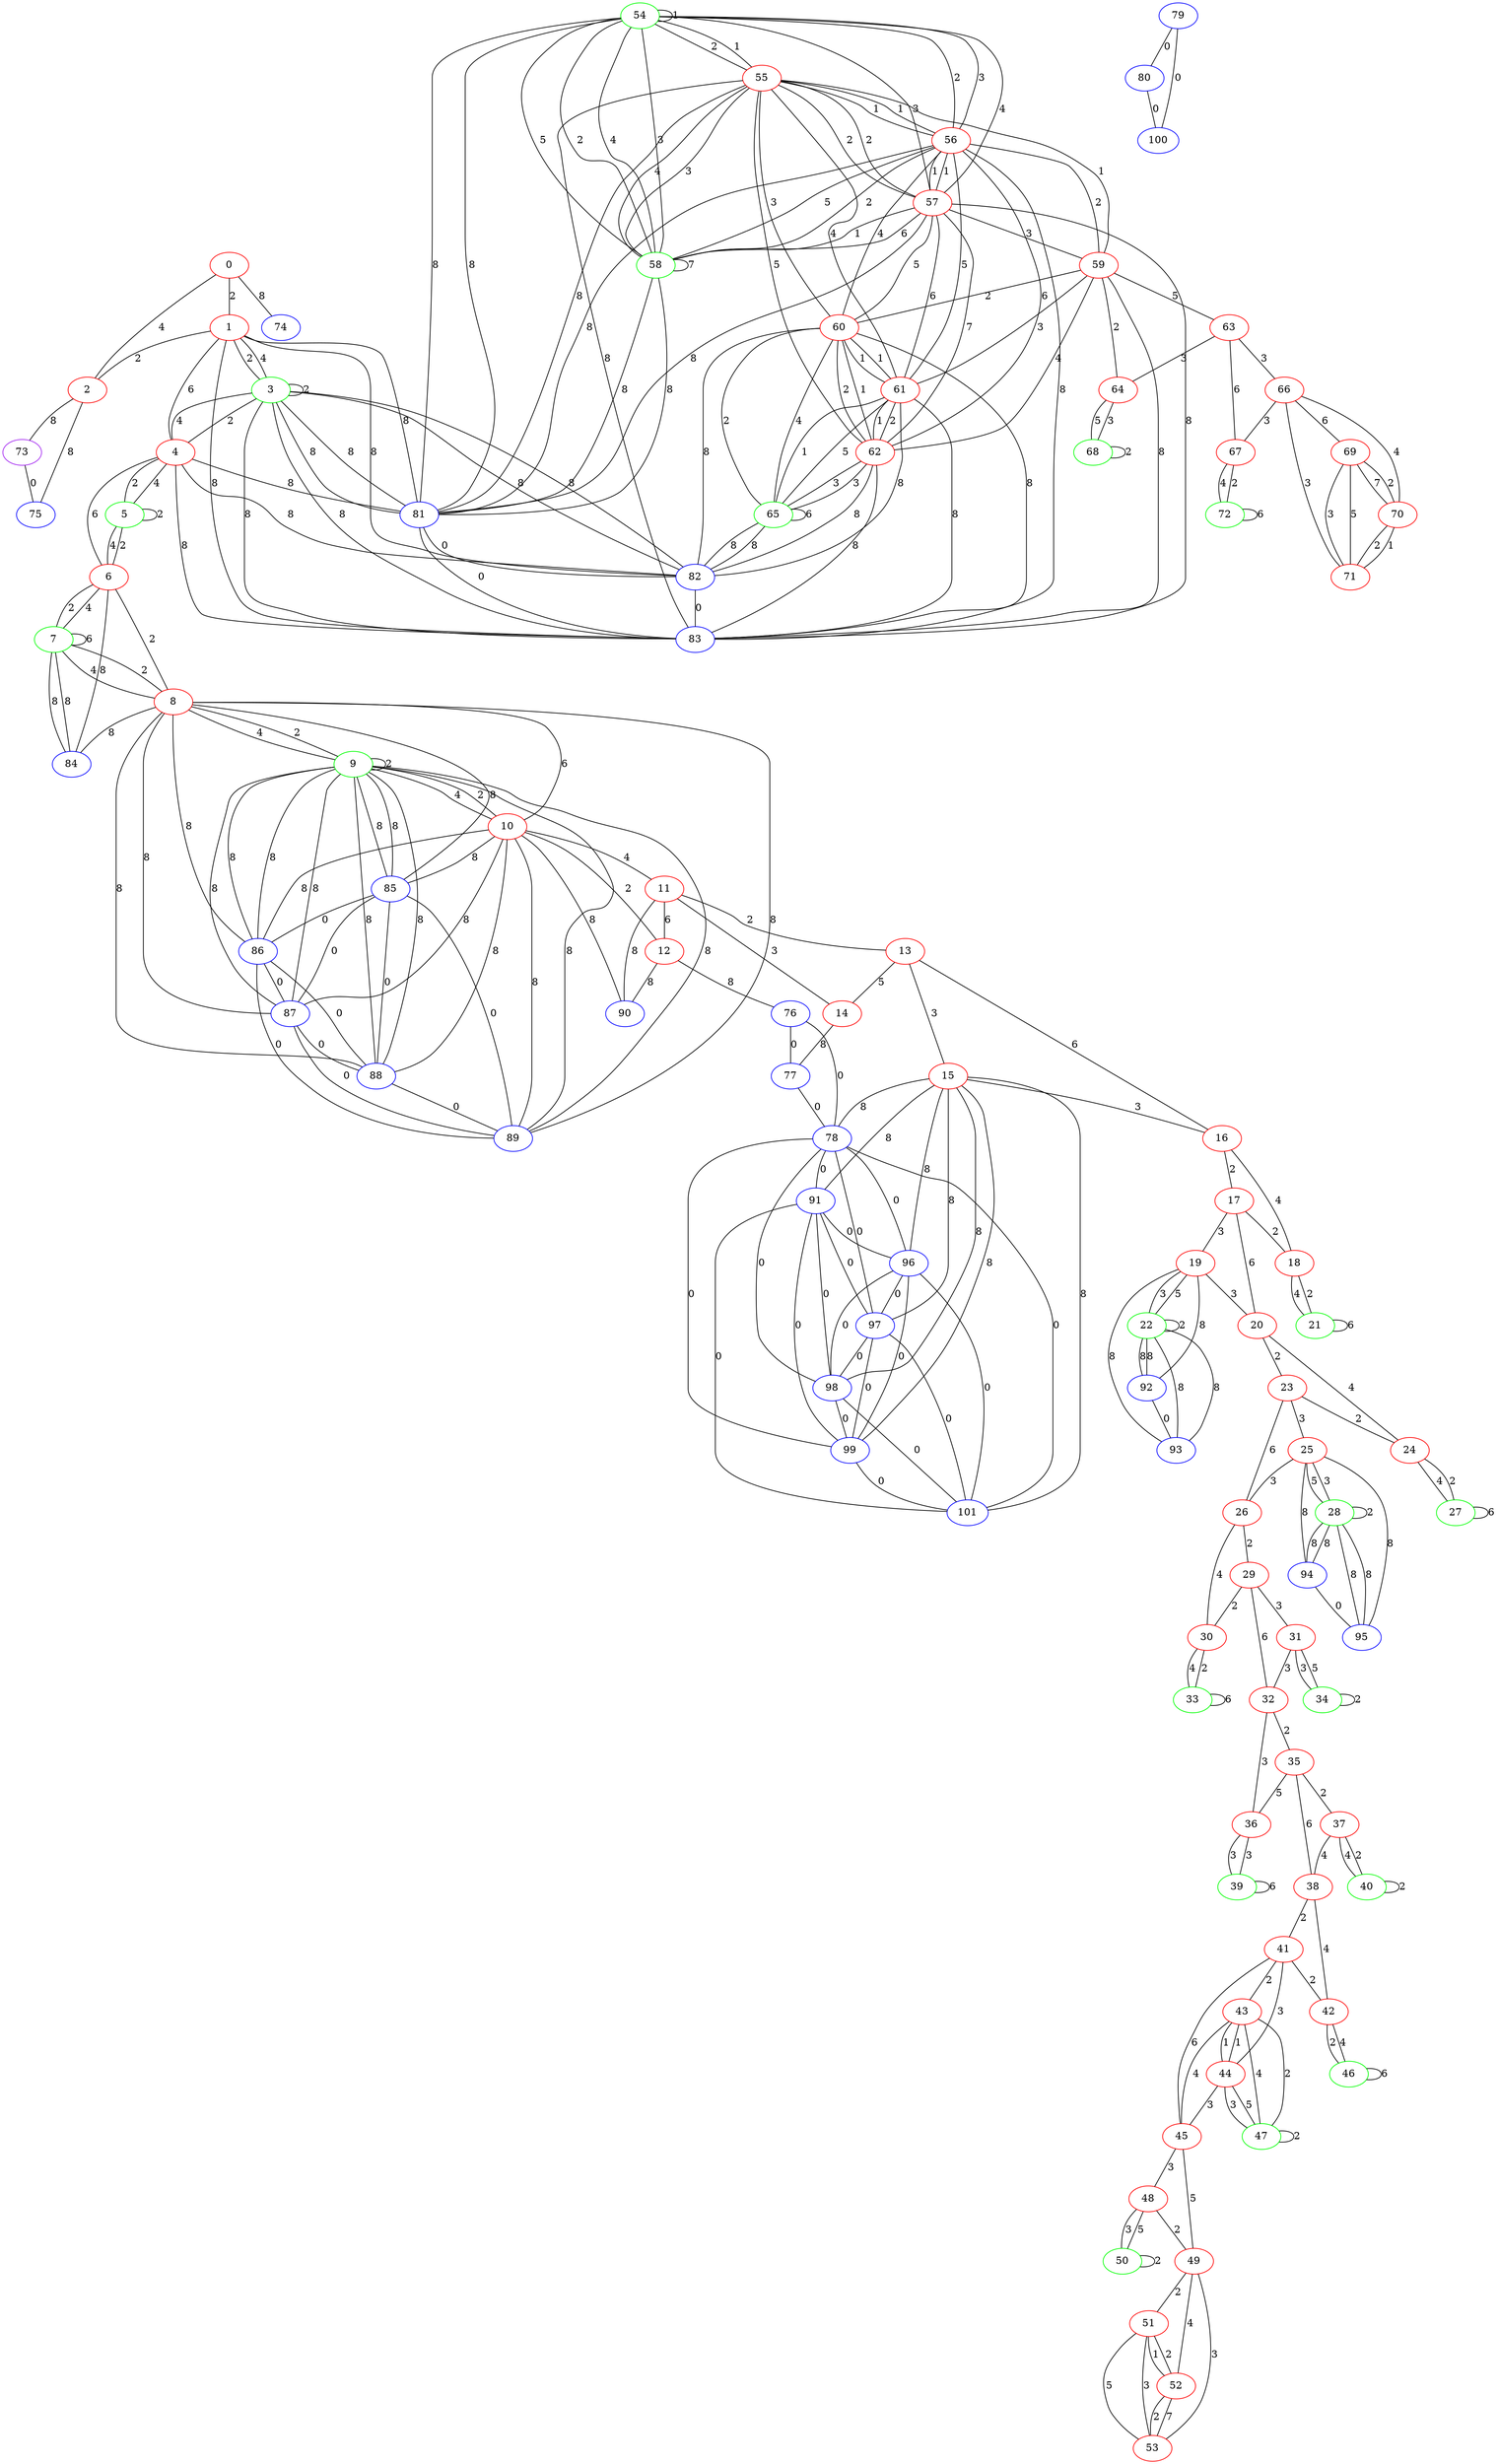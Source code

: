 graph "" {
0 [color=red, weight=1];
1 [color=red, weight=1];
2 [color=red, weight=1];
3 [color=green, weight=2];
4 [color=red, weight=1];
5 [color=green, weight=2];
6 [color=red, weight=1];
7 [color=green, weight=2];
8 [color=red, weight=1];
9 [color=green, weight=2];
10 [color=red, weight=1];
11 [color=red, weight=1];
12 [color=red, weight=1];
13 [color=red, weight=1];
14 [color=red, weight=1];
15 [color=red, weight=1];
16 [color=red, weight=1];
17 [color=red, weight=1];
18 [color=red, weight=1];
19 [color=red, weight=1];
20 [color=red, weight=1];
21 [color=green, weight=2];
22 [color=green, weight=2];
23 [color=red, weight=1];
24 [color=red, weight=1];
25 [color=red, weight=1];
26 [color=red, weight=1];
27 [color=green, weight=2];
28 [color=green, weight=2];
29 [color=red, weight=1];
30 [color=red, weight=1];
31 [color=red, weight=1];
32 [color=red, weight=1];
33 [color=green, weight=2];
34 [color=green, weight=2];
35 [color=red, weight=1];
36 [color=red, weight=1];
37 [color=red, weight=1];
38 [color=red, weight=1];
39 [color=green, weight=2];
40 [color=green, weight=2];
41 [color=red, weight=1];
42 [color=red, weight=1];
43 [color=red, weight=1];
44 [color=red, weight=1];
45 [color=red, weight=1];
46 [color=green, weight=2];
47 [color=green, weight=2];
48 [color=red, weight=1];
49 [color=red, weight=1];
50 [color=green, weight=2];
51 [color=red, weight=1];
52 [color=red, weight=1];
53 [color=red, weight=1];
54 [color=green, weight=2];
55 [color=red, weight=1];
56 [color=red, weight=1];
57 [color=red, weight=1];
58 [color=green, weight=2];
59 [color=red, weight=1];
60 [color=red, weight=1];
61 [color=red, weight=1];
62 [color=red, weight=1];
63 [color=red, weight=1];
64 [color=red, weight=1];
65 [color=green, weight=2];
66 [color=red, weight=1];
67 [color=red, weight=1];
68 [color=green, weight=2];
69 [color=red, weight=1];
70 [color=red, weight=1];
71 [color=red, weight=1];
72 [color=green, weight=2];
73 [color=purple, weight=4];
74 [color=blue, weight=3];
75 [color=blue, weight=3];
76 [color=blue, weight=3];
77 [color=blue, weight=3];
78 [color=blue, weight=3];
79 [color=blue, weight=3];
80 [color=blue, weight=3];
81 [color=blue, weight=3];
82 [color=blue, weight=3];
83 [color=blue, weight=3];
84 [color=blue, weight=3];
85 [color=blue, weight=3];
86 [color=blue, weight=3];
87 [color=blue, weight=3];
88 [color=blue, weight=3];
89 [color=blue, weight=3];
90 [color=blue, weight=3];
91 [color=blue, weight=3];
92 [color=blue, weight=3];
93 [color=blue, weight=3];
94 [color=blue, weight=3];
95 [color=blue, weight=3];
96 [color=blue, weight=3];
97 [color=blue, weight=3];
98 [color=blue, weight=3];
99 [color=blue, weight=3];
100 [color=blue, weight=3];
101 [color=blue, weight=3];
0 -- 1  [key=0, label=2];
0 -- 2  [key=0, label=4];
0 -- 74  [key=0, label=8];
1 -- 2  [key=0, label=2];
1 -- 3  [key=0, label=2];
1 -- 3  [key=1, label=4];
1 -- 4  [key=0, label=6];
1 -- 81  [key=0, label=8];
1 -- 82  [key=0, label=8];
1 -- 83  [key=0, label=8];
2 -- 75  [key=0, label=8];
2 -- 73  [key=0, label=8];
3 -- 3  [key=0, label=2];
3 -- 4  [key=0, label=4];
3 -- 4  [key=1, label=2];
3 -- 81  [key=0, label=8];
3 -- 81  [key=1, label=8];
3 -- 82  [key=0, label=8];
3 -- 82  [key=1, label=8];
3 -- 83  [key=0, label=8];
3 -- 83  [key=1, label=8];
4 -- 5  [key=0, label=2];
4 -- 5  [key=1, label=4];
4 -- 6  [key=0, label=6];
4 -- 81  [key=0, label=8];
4 -- 82  [key=0, label=8];
4 -- 83  [key=0, label=8];
5 -- 5  [key=0, label=2];
5 -- 6  [key=0, label=4];
5 -- 6  [key=1, label=2];
6 -- 8  [key=0, label=2];
6 -- 84  [key=0, label=8];
6 -- 7  [key=0, label=2];
6 -- 7  [key=1, label=4];
7 -- 8  [key=0, label=4];
7 -- 8  [key=1, label=2];
7 -- 84  [key=0, label=8];
7 -- 84  [key=1, label=8];
7 -- 7  [key=0, label=6];
8 -- 9  [key=0, label=2];
8 -- 9  [key=1, label=4];
8 -- 10  [key=0, label=6];
8 -- 84  [key=0, label=8];
8 -- 85  [key=0, label=8];
8 -- 86  [key=0, label=8];
8 -- 87  [key=0, label=8];
8 -- 88  [key=0, label=8];
8 -- 89  [key=0, label=8];
9 -- 9  [key=0, label=2];
9 -- 10  [key=0, label=4];
9 -- 10  [key=1, label=2];
9 -- 85  [key=0, label=8];
9 -- 85  [key=1, label=8];
9 -- 86  [key=0, label=8];
9 -- 86  [key=1, label=8];
9 -- 87  [key=0, label=8];
9 -- 87  [key=1, label=8];
9 -- 88  [key=0, label=8];
9 -- 88  [key=1, label=8];
9 -- 89  [key=0, label=8];
9 -- 89  [key=1, label=8];
10 -- 11  [key=0, label=4];
10 -- 12  [key=0, label=2];
10 -- 85  [key=0, label=8];
10 -- 86  [key=0, label=8];
10 -- 87  [key=0, label=8];
10 -- 88  [key=0, label=8];
10 -- 89  [key=0, label=8];
10 -- 90  [key=0, label=8];
11 -- 90  [key=0, label=8];
11 -- 12  [key=0, label=6];
11 -- 13  [key=0, label=2];
11 -- 14  [key=0, label=3];
12 -- 76  [key=0, label=8];
12 -- 90  [key=0, label=8];
13 -- 16  [key=0, label=6];
13 -- 14  [key=0, label=5];
13 -- 15  [key=0, label=3];
14 -- 77  [key=0, label=8];
15 -- 96  [key=0, label=8];
15 -- 97  [key=0, label=8];
15 -- 98  [key=0, label=8];
15 -- 99  [key=0, label=8];
15 -- 101  [key=0, label=8];
15 -- 78  [key=0, label=8];
15 -- 16  [key=0, label=3];
15 -- 91  [key=0, label=8];
16 -- 17  [key=0, label=2];
16 -- 18  [key=0, label=4];
17 -- 18  [key=0, label=2];
17 -- 19  [key=0, label=3];
17 -- 20  [key=0, label=6];
18 -- 21  [key=0, label=2];
18 -- 21  [key=1, label=4];
19 -- 92  [key=0, label=8];
19 -- 20  [key=0, label=3];
19 -- 93  [key=0, label=8];
19 -- 22  [key=0, label=3];
19 -- 22  [key=1, label=5];
20 -- 24  [key=0, label=4];
20 -- 23  [key=0, label=2];
21 -- 21  [key=0, label=6];
22 -- 92  [key=0, label=8];
22 -- 92  [key=1, label=8];
22 -- 93  [key=0, label=8];
22 -- 93  [key=1, label=8];
22 -- 22  [key=0, label=2];
23 -- 24  [key=0, label=2];
23 -- 25  [key=0, label=3];
23 -- 26  [key=0, label=6];
24 -- 27  [key=0, label=2];
24 -- 27  [key=1, label=4];
25 -- 26  [key=0, label=3];
25 -- 95  [key=0, label=8];
25 -- 28  [key=0, label=3];
25 -- 28  [key=1, label=5];
25 -- 94  [key=0, label=8];
26 -- 29  [key=0, label=2];
26 -- 30  [key=0, label=4];
27 -- 27  [key=0, label=6];
28 -- 28  [key=0, label=2];
28 -- 94  [key=0, label=8];
28 -- 94  [key=1, label=8];
28 -- 95  [key=0, label=8];
28 -- 95  [key=1, label=8];
29 -- 32  [key=0, label=6];
29 -- 30  [key=0, label=2];
29 -- 31  [key=0, label=3];
30 -- 33  [key=0, label=2];
30 -- 33  [key=1, label=4];
31 -- 32  [key=0, label=3];
31 -- 34  [key=0, label=3];
31 -- 34  [key=1, label=5];
32 -- 35  [key=0, label=2];
32 -- 36  [key=0, label=3];
33 -- 33  [key=0, label=6];
34 -- 34  [key=0, label=2];
35 -- 36  [key=0, label=5];
35 -- 37  [key=0, label=2];
35 -- 38  [key=0, label=6];
36 -- 39  [key=0, label=3];
36 -- 39  [key=1, label=3];
37 -- 40  [key=0, label=4];
37 -- 40  [key=1, label=2];
37 -- 38  [key=0, label=4];
38 -- 41  [key=0, label=2];
38 -- 42  [key=0, label=4];
39 -- 39  [key=0, label=6];
40 -- 40  [key=0, label=2];
41 -- 42  [key=0, label=2];
41 -- 43  [key=0, label=2];
41 -- 44  [key=0, label=3];
41 -- 45  [key=0, label=6];
42 -- 46  [key=0, label=2];
42 -- 46  [key=1, label=4];
43 -- 44  [key=0, label=1];
43 -- 44  [key=1, label=1];
43 -- 45  [key=0, label=4];
43 -- 47  [key=0, label=2];
43 -- 47  [key=1, label=4];
44 -- 45  [key=0, label=3];
44 -- 47  [key=0, label=3];
44 -- 47  [key=1, label=5];
45 -- 48  [key=0, label=3];
45 -- 49  [key=0, label=5];
46 -- 46  [key=0, label=6];
47 -- 47  [key=0, label=2];
48 -- 49  [key=0, label=2];
48 -- 50  [key=0, label=3];
48 -- 50  [key=1, label=5];
49 -- 51  [key=0, label=2];
49 -- 52  [key=0, label=4];
49 -- 53  [key=0, label=3];
50 -- 50  [key=0, label=2];
51 -- 52  [key=0, label=2];
51 -- 52  [key=1, label=1];
51 -- 53  [key=0, label=5];
51 -- 53  [key=1, label=3];
52 -- 53  [key=0, label=7];
52 -- 53  [key=1, label=2];
54 -- 81  [key=0, label=8];
54 -- 81  [key=1, label=8];
54 -- 54  [key=0, label=1];
54 -- 55  [key=0, label=2];
54 -- 55  [key=1, label=1];
54 -- 56  [key=0, label=3];
54 -- 56  [key=1, label=2];
54 -- 57  [key=0, label=4];
54 -- 57  [key=1, label=3];
54 -- 58  [key=0, label=5];
54 -- 58  [key=1, label=2];
54 -- 58  [key=2, label=4];
54 -- 58  [key=3, label=3];
55 -- 81  [key=0, label=8];
55 -- 83  [key=0, label=8];
55 -- 56  [key=0, label=1];
55 -- 56  [key=1, label=1];
55 -- 57  [key=0, label=2];
55 -- 57  [key=1, label=2];
55 -- 58  [key=0, label=3];
55 -- 58  [key=1, label=4];
55 -- 59  [key=0, label=1];
55 -- 60  [key=0, label=3];
55 -- 61  [key=0, label=4];
55 -- 62  [key=0, label=5];
56 -- 81  [key=0, label=8];
56 -- 83  [key=0, label=8];
56 -- 57  [key=0, label=1];
56 -- 57  [key=1, label=1];
56 -- 58  [key=0, label=2];
56 -- 58  [key=1, label=5];
56 -- 59  [key=0, label=2];
56 -- 60  [key=0, label=4];
56 -- 61  [key=0, label=5];
56 -- 62  [key=0, label=6];
57 -- 81  [key=0, label=8];
57 -- 83  [key=0, label=8];
57 -- 58  [key=0, label=1];
57 -- 58  [key=1, label=6];
57 -- 59  [key=0, label=3];
57 -- 60  [key=0, label=5];
57 -- 61  [key=0, label=6];
57 -- 62  [key=0, label=7];
58 -- 81  [key=0, label=8];
58 -- 81  [key=1, label=8];
58 -- 58  [key=0, label=7];
59 -- 64  [key=0, label=2];
59 -- 83  [key=0, label=8];
59 -- 60  [key=0, label=2];
59 -- 61  [key=0, label=3];
59 -- 62  [key=0, label=4];
59 -- 63  [key=0, label=5];
60 -- 65  [key=0, label=2];
60 -- 65  [key=1, label=4];
60 -- 82  [key=0, label=8];
60 -- 83  [key=0, label=8];
60 -- 61  [key=0, label=1];
60 -- 61  [key=1, label=1];
60 -- 62  [key=0, label=1];
60 -- 62  [key=1, label=2];
61 -- 65  [key=0, label=1];
61 -- 65  [key=1, label=5];
61 -- 82  [key=0, label=8];
61 -- 83  [key=0, label=8];
61 -- 62  [key=0, label=2];
61 -- 62  [key=1, label=1];
62 -- 65  [key=0, label=3];
62 -- 65  [key=1, label=3];
62 -- 82  [key=0, label=8];
62 -- 83  [key=0, label=8];
63 -- 64  [key=0, label=3];
63 -- 66  [key=0, label=3];
63 -- 67  [key=0, label=6];
64 -- 68  [key=0, label=3];
64 -- 68  [key=1, label=5];
65 -- 65  [key=0, label=6];
65 -- 82  [key=0, label=8];
65 -- 82  [key=1, label=8];
66 -- 71  [key=0, label=3];
66 -- 67  [key=0, label=3];
66 -- 69  [key=0, label=6];
66 -- 70  [key=0, label=4];
67 -- 72  [key=0, label=2];
67 -- 72  [key=1, label=4];
68 -- 68  [key=0, label=2];
69 -- 70  [key=0, label=2];
69 -- 70  [key=1, label=7];
69 -- 71  [key=0, label=3];
69 -- 71  [key=1, label=5];
70 -- 71  [key=0, label=1];
70 -- 71  [key=1, label=2];
72 -- 72  [key=0, label=6];
73 -- 75  [key=0, label=0];
76 -- 77  [key=0, label=0];
76 -- 78  [key=0, label=0];
77 -- 78  [key=0, label=0];
78 -- 96  [key=0, label=0];
78 -- 97  [key=0, label=0];
78 -- 98  [key=0, label=0];
78 -- 99  [key=0, label=0];
78 -- 101  [key=0, label=0];
78 -- 91  [key=0, label=0];
79 -- 80  [key=0, label=0];
79 -- 100  [key=0, label=0];
80 -- 100  [key=0, label=0];
81 -- 82  [key=0, label=0];
81 -- 83  [key=0, label=0];
82 -- 83  [key=0, label=0];
85 -- 86  [key=0, label=0];
85 -- 87  [key=0, label=0];
85 -- 88  [key=0, label=0];
85 -- 89  [key=0, label=0];
86 -- 87  [key=0, label=0];
86 -- 88  [key=0, label=0];
86 -- 89  [key=0, label=0];
87 -- 88  [key=0, label=0];
87 -- 89  [key=0, label=0];
88 -- 89  [key=0, label=0];
91 -- 96  [key=0, label=0];
91 -- 97  [key=0, label=0];
91 -- 98  [key=0, label=0];
91 -- 99  [key=0, label=0];
91 -- 101  [key=0, label=0];
92 -- 93  [key=0, label=0];
94 -- 95  [key=0, label=0];
96 -- 97  [key=0, label=0];
96 -- 98  [key=0, label=0];
96 -- 99  [key=0, label=0];
96 -- 101  [key=0, label=0];
97 -- 98  [key=0, label=0];
97 -- 99  [key=0, label=0];
97 -- 101  [key=0, label=0];
98 -- 99  [key=0, label=0];
98 -- 101  [key=0, label=0];
99 -- 101  [key=0, label=0];
}
